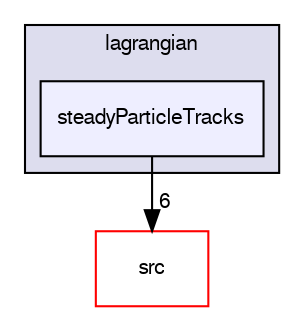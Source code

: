 digraph "applications/utilities/postProcessing/lagrangian/steadyParticleTracks" {
  bgcolor=transparent;
  compound=true
  node [ fontsize="10", fontname="FreeSans"];
  edge [ labelfontsize="10", labelfontname="FreeSans"];
  subgraph clusterdir_1411ee221da8c78d686bfb322a9cbb04 {
    graph [ bgcolor="#ddddee", pencolor="black", label="lagrangian" fontname="FreeSans", fontsize="10", URL="dir_1411ee221da8c78d686bfb322a9cbb04.html"]
  dir_54adab8aebc488486cada4ecabaaeb20 [shape=box, label="steadyParticleTracks", style="filled", fillcolor="#eeeeff", pencolor="black", URL="dir_54adab8aebc488486cada4ecabaaeb20.html"];
  }
  dir_68267d1309a1af8e8297ef4c3efbcdba [shape=box label="src" color="red" URL="dir_68267d1309a1af8e8297ef4c3efbcdba.html"];
  dir_54adab8aebc488486cada4ecabaaeb20->dir_68267d1309a1af8e8297ef4c3efbcdba [headlabel="6", labeldistance=1.5 headhref="dir_000476_000568.html"];
}
